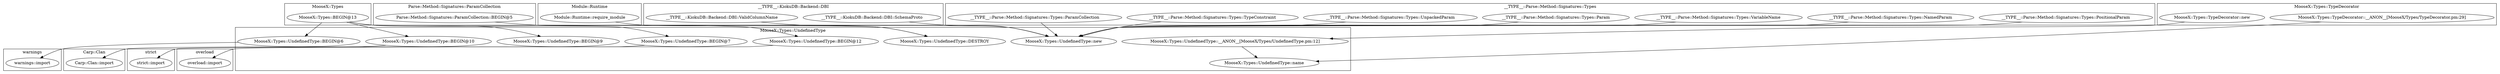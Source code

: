 digraph {
graph [overlap=false]
subgraph cluster_MooseX_Types {
	label="MooseX::Types";
	"MooseX::Types::BEGIN@13";
}
subgraph cluster_warnings {
	label="warnings";
	"warnings::import";
}
subgraph cluster_MooseX_Types_TypeDecorator {
	label="MooseX::Types::TypeDecorator";
	"MooseX::Types::TypeDecorator::__ANON__[MooseX/Types/TypeDecorator.pm:29]";
	"MooseX::Types::TypeDecorator::new";
}
subgraph cluster_Parse_Method_Signatures_ParamCollection {
	label="Parse::Method::Signatures::ParamCollection";
	"Parse::Method::Signatures::ParamCollection::BEGIN@5";
}
subgraph cluster_Module_Runtime {
	label="Module::Runtime";
	"Module::Runtime::require_module";
}
subgraph cluster___TYPE___KiokuDB_Backend_DBI {
	label="__TYPE__::KiokuDB::Backend::DBI";
	"__TYPE__::KiokuDB::Backend::DBI::SchemaProto";
	"__TYPE__::KiokuDB::Backend::DBI::ValidColumnName";
}
subgraph cluster___TYPE___Parse_Method_Signatures_Types {
	label="__TYPE__::Parse::Method::Signatures::Types";
	"__TYPE__::Parse::Method::Signatures::Types::PositionalParam";
	"__TYPE__::Parse::Method::Signatures::Types::NamedParam";
	"__TYPE__::Parse::Method::Signatures::Types::VariableName";
	"__TYPE__::Parse::Method::Signatures::Types::Param";
	"__TYPE__::Parse::Method::Signatures::Types::UnpackedParam";
	"__TYPE__::Parse::Method::Signatures::Types::TypeConstraint";
	"__TYPE__::Parse::Method::Signatures::Types::ParamCollection";
}
subgraph cluster_overload {
	label="overload";
	"overload::import";
}
subgraph cluster_Carp_Clan {
	label="Carp::Clan";
	"Carp::Clan::import";
}
subgraph cluster_strict {
	label="strict";
	"strict::import";
}
subgraph cluster_MooseX_Types_UndefinedType {
	label="MooseX::Types::UndefinedType";
	"MooseX::Types::UndefinedType::BEGIN@6";
	"MooseX::Types::UndefinedType::new";
	"MooseX::Types::UndefinedType::BEGIN@9";
	"MooseX::Types::UndefinedType::DESTROY";
	"MooseX::Types::UndefinedType::__ANON__[MooseX/Types/UndefinedType.pm:12]";
	"MooseX::Types::UndefinedType::BEGIN@10";
	"MooseX::Types::UndefinedType::name";
	"MooseX::Types::UndefinedType::BEGIN@7";
	"MooseX::Types::UndefinedType::BEGIN@12";
}
"MooseX::Types::TypeDecorator::new" -> "MooseX::Types::UndefinedType::__ANON__[MooseX/Types/UndefinedType.pm:12]";
"MooseX::Types::BEGIN@13" -> "MooseX::Types::UndefinedType::BEGIN@7";
"MooseX::Types::UndefinedType::BEGIN@12" -> "overload::import";
"MooseX::Types::BEGIN@13" -> "MooseX::Types::UndefinedType::BEGIN@10";
"MooseX::Types::UndefinedType::BEGIN@10" -> "Carp::Clan::import";
"Module::Runtime::require_module" -> "MooseX::Types::UndefinedType::DESTROY";
"Parse::Method::Signatures::ParamCollection::BEGIN@5" -> "MooseX::Types::UndefinedType::DESTROY";
"MooseX::Types::TypeDecorator::__ANON__[MooseX/Types/TypeDecorator.pm:29]" -> "MooseX::Types::UndefinedType::name";
"MooseX::Types::UndefinedType::__ANON__[MooseX/Types/UndefinedType.pm:12]" -> "MooseX::Types::UndefinedType::name";
"__TYPE__::Parse::Method::Signatures::Types::PositionalParam" -> "MooseX::Types::UndefinedType::new";
"__TYPE__::Parse::Method::Signatures::Types::NamedParam" -> "MooseX::Types::UndefinedType::new";
"__TYPE__::Parse::Method::Signatures::Types::VariableName" -> "MooseX::Types::UndefinedType::new";
"__TYPE__::Parse::Method::Signatures::Types::Param" -> "MooseX::Types::UndefinedType::new";
"__TYPE__::KiokuDB::Backend::DBI::SchemaProto" -> "MooseX::Types::UndefinedType::new";
"__TYPE__::Parse::Method::Signatures::Types::TypeConstraint" -> "MooseX::Types::UndefinedType::new";
"__TYPE__::Parse::Method::Signatures::Types::UnpackedParam" -> "MooseX::Types::UndefinedType::new";
"__TYPE__::Parse::Method::Signatures::Types::ParamCollection" -> "MooseX::Types::UndefinedType::new";
"__TYPE__::KiokuDB::Backend::DBI::ValidColumnName" -> "MooseX::Types::UndefinedType::new";
"MooseX::Types::UndefinedType::BEGIN@7" -> "strict::import";
"MooseX::Types::BEGIN@13" -> "MooseX::Types::UndefinedType::BEGIN@9";
"MooseX::Types::UndefinedType::BEGIN@6" -> "warnings::import";
"MooseX::Types::BEGIN@13" -> "MooseX::Types::UndefinedType::BEGIN@6";
"MooseX::Types::BEGIN@13" -> "MooseX::Types::UndefinedType::BEGIN@12";
}
